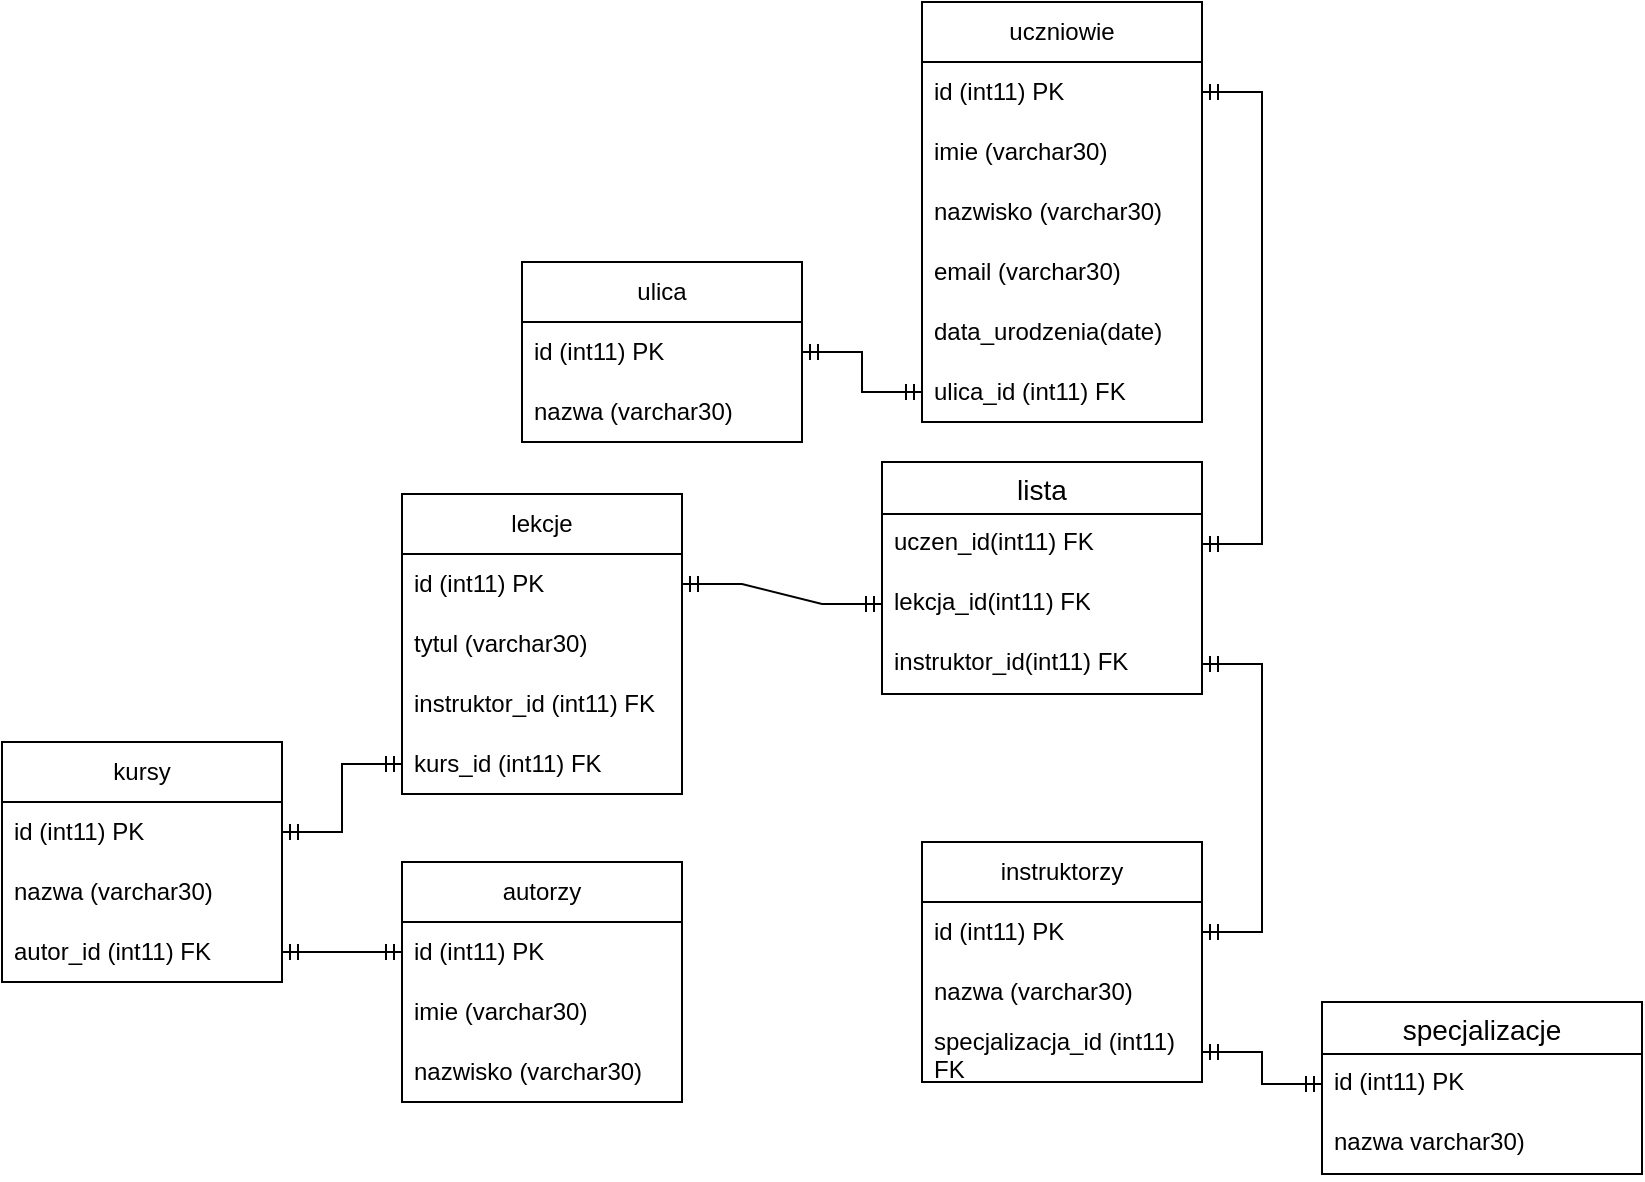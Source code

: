 <mxfile version="26.2.5">
  <diagram name="Strona-1" id="CJgTj9TpjSYEozMqSm-Z">
    <mxGraphModel dx="1428" dy="1954" grid="1" gridSize="10" guides="1" tooltips="1" connect="1" arrows="1" fold="1" page="1" pageScale="1" pageWidth="827" pageHeight="1169" math="0" shadow="0">
      <root>
        <mxCell id="0" />
        <mxCell id="1" parent="0" />
        <mxCell id="BfKB5zFT6RKEj---NSLL-1" value="uczniowie" style="swimlane;fontStyle=0;childLayout=stackLayout;horizontal=1;startSize=30;horizontalStack=0;resizeParent=1;resizeParentMax=0;resizeLast=0;collapsible=1;marginBottom=0;whiteSpace=wrap;html=1;" parent="1" vertex="1">
          <mxGeometry x="470" y="-510" width="140" height="210" as="geometry">
            <mxRectangle x="90" y="150" width="90" height="30" as="alternateBounds" />
          </mxGeometry>
        </mxCell>
        <mxCell id="BfKB5zFT6RKEj---NSLL-2" value="id (int11) PK" style="text;strokeColor=none;fillColor=none;align=left;verticalAlign=middle;spacingLeft=4;spacingRight=4;overflow=hidden;points=[[0,0.5],[1,0.5]];portConstraint=eastwest;rotatable=0;whiteSpace=wrap;html=1;" parent="BfKB5zFT6RKEj---NSLL-1" vertex="1">
          <mxGeometry y="30" width="140" height="30" as="geometry" />
        </mxCell>
        <mxCell id="BfKB5zFT6RKEj---NSLL-3" value="imie (varchar30)" style="text;strokeColor=none;fillColor=none;align=left;verticalAlign=middle;spacingLeft=4;spacingRight=4;overflow=hidden;points=[[0,0.5],[1,0.5]];portConstraint=eastwest;rotatable=0;whiteSpace=wrap;html=1;" parent="BfKB5zFT6RKEj---NSLL-1" vertex="1">
          <mxGeometry y="60" width="140" height="30" as="geometry" />
        </mxCell>
        <mxCell id="BfKB5zFT6RKEj---NSLL-4" value="nazwisko (varchar30)" style="text;strokeColor=none;fillColor=none;align=left;verticalAlign=middle;spacingLeft=4;spacingRight=4;overflow=hidden;points=[[0,0.5],[1,0.5]];portConstraint=eastwest;rotatable=0;whiteSpace=wrap;html=1;" parent="BfKB5zFT6RKEj---NSLL-1" vertex="1">
          <mxGeometry y="90" width="140" height="30" as="geometry" />
        </mxCell>
        <mxCell id="BfKB5zFT6RKEj---NSLL-42" value="email (varchar30)" style="text;strokeColor=none;fillColor=none;align=left;verticalAlign=middle;spacingLeft=4;spacingRight=4;overflow=hidden;points=[[0,0.5],[1,0.5]];portConstraint=eastwest;rotatable=0;whiteSpace=wrap;html=1;" parent="BfKB5zFT6RKEj---NSLL-1" vertex="1">
          <mxGeometry y="120" width="140" height="30" as="geometry" />
        </mxCell>
        <mxCell id="BfKB5zFT6RKEj---NSLL-43" value="data_urodzenia(date)" style="text;strokeColor=none;fillColor=none;align=left;verticalAlign=middle;spacingLeft=4;spacingRight=4;overflow=hidden;points=[[0,0.5],[1,0.5]];portConstraint=eastwest;rotatable=0;whiteSpace=wrap;html=1;" parent="BfKB5zFT6RKEj---NSLL-1" vertex="1">
          <mxGeometry y="150" width="140" height="30" as="geometry" />
        </mxCell>
        <mxCell id="BfKB5zFT6RKEj---NSLL-61" value="ulica_id (int11) FK" style="text;strokeColor=none;fillColor=none;align=left;verticalAlign=middle;spacingLeft=4;spacingRight=4;overflow=hidden;points=[[0,0.5],[1,0.5]];portConstraint=eastwest;rotatable=0;whiteSpace=wrap;html=1;" parent="BfKB5zFT6RKEj---NSLL-1" vertex="1">
          <mxGeometry y="180" width="140" height="30" as="geometry" />
        </mxCell>
        <mxCell id="BfKB5zFT6RKEj---NSLL-45" value="instruktorzy" style="swimlane;fontStyle=0;childLayout=stackLayout;horizontal=1;startSize=30;horizontalStack=0;resizeParent=1;resizeParentMax=0;resizeLast=0;collapsible=1;marginBottom=0;whiteSpace=wrap;html=1;" parent="1" vertex="1">
          <mxGeometry x="470" y="-90" width="140" height="120" as="geometry" />
        </mxCell>
        <mxCell id="BfKB5zFT6RKEj---NSLL-46" value="id (int11) PK" style="text;strokeColor=none;fillColor=none;align=left;verticalAlign=middle;spacingLeft=4;spacingRight=4;overflow=hidden;points=[[0,0.5],[1,0.5]];portConstraint=eastwest;rotatable=0;whiteSpace=wrap;html=1;" parent="BfKB5zFT6RKEj---NSLL-45" vertex="1">
          <mxGeometry y="30" width="140" height="30" as="geometry" />
        </mxCell>
        <mxCell id="BfKB5zFT6RKEj---NSLL-47" value="nazwa (varchar30)" style="text;strokeColor=none;fillColor=none;align=left;verticalAlign=middle;spacingLeft=4;spacingRight=4;overflow=hidden;points=[[0,0.5],[1,0.5]];portConstraint=eastwest;rotatable=0;whiteSpace=wrap;html=1;" parent="BfKB5zFT6RKEj---NSLL-45" vertex="1">
          <mxGeometry y="60" width="140" height="30" as="geometry" />
        </mxCell>
        <mxCell id="BfKB5zFT6RKEj---NSLL-48" value="specjalizacja_id (int11) FK" style="text;strokeColor=none;fillColor=none;align=left;verticalAlign=middle;spacingLeft=4;spacingRight=4;overflow=hidden;points=[[0,0.5],[1,0.5]];portConstraint=eastwest;rotatable=0;whiteSpace=wrap;html=1;" parent="BfKB5zFT6RKEj---NSLL-45" vertex="1">
          <mxGeometry y="90" width="140" height="30" as="geometry" />
        </mxCell>
        <mxCell id="BfKB5zFT6RKEj---NSLL-49" value="kursy" style="swimlane;fontStyle=0;childLayout=stackLayout;horizontal=1;startSize=30;horizontalStack=0;resizeParent=1;resizeParentMax=0;resizeLast=0;collapsible=1;marginBottom=0;whiteSpace=wrap;html=1;" parent="1" vertex="1">
          <mxGeometry x="10" y="-140" width="140" height="120" as="geometry" />
        </mxCell>
        <mxCell id="BfKB5zFT6RKEj---NSLL-50" value="id (int11) PK" style="text;strokeColor=none;fillColor=none;align=left;verticalAlign=middle;spacingLeft=4;spacingRight=4;overflow=hidden;points=[[0,0.5],[1,0.5]];portConstraint=eastwest;rotatable=0;whiteSpace=wrap;html=1;" parent="BfKB5zFT6RKEj---NSLL-49" vertex="1">
          <mxGeometry y="30" width="140" height="30" as="geometry" />
        </mxCell>
        <mxCell id="BfKB5zFT6RKEj---NSLL-51" value="nazwa (varchar30)" style="text;strokeColor=none;fillColor=none;align=left;verticalAlign=middle;spacingLeft=4;spacingRight=4;overflow=hidden;points=[[0,0.5],[1,0.5]];portConstraint=eastwest;rotatable=0;whiteSpace=wrap;html=1;" parent="BfKB5zFT6RKEj---NSLL-49" vertex="1">
          <mxGeometry y="60" width="140" height="30" as="geometry" />
        </mxCell>
        <mxCell id="BfKB5zFT6RKEj---NSLL-52" value="autor_id (int11) FK" style="text;strokeColor=none;fillColor=none;align=left;verticalAlign=middle;spacingLeft=4;spacingRight=4;overflow=hidden;points=[[0,0.5],[1,0.5]];portConstraint=eastwest;rotatable=0;whiteSpace=wrap;html=1;" parent="BfKB5zFT6RKEj---NSLL-49" vertex="1">
          <mxGeometry y="90" width="140" height="30" as="geometry" />
        </mxCell>
        <mxCell id="BfKB5zFT6RKEj---NSLL-57" value="autorzy" style="swimlane;fontStyle=0;childLayout=stackLayout;horizontal=1;startSize=30;horizontalStack=0;resizeParent=1;resizeParentMax=0;resizeLast=0;collapsible=1;marginBottom=0;whiteSpace=wrap;html=1;" parent="1" vertex="1">
          <mxGeometry x="210" y="-80" width="140" height="120" as="geometry" />
        </mxCell>
        <mxCell id="BfKB5zFT6RKEj---NSLL-58" value="id (int11) PK" style="text;strokeColor=none;fillColor=none;align=left;verticalAlign=middle;spacingLeft=4;spacingRight=4;overflow=hidden;points=[[0,0.5],[1,0.5]];portConstraint=eastwest;rotatable=0;whiteSpace=wrap;html=1;" parent="BfKB5zFT6RKEj---NSLL-57" vertex="1">
          <mxGeometry y="30" width="140" height="30" as="geometry" />
        </mxCell>
        <mxCell id="BfKB5zFT6RKEj---NSLL-59" value="imie (varchar30)" style="text;strokeColor=none;fillColor=none;align=left;verticalAlign=middle;spacingLeft=4;spacingRight=4;overflow=hidden;points=[[0,0.5],[1,0.5]];portConstraint=eastwest;rotatable=0;whiteSpace=wrap;html=1;" parent="BfKB5zFT6RKEj---NSLL-57" vertex="1">
          <mxGeometry y="60" width="140" height="30" as="geometry" />
        </mxCell>
        <mxCell id="BfKB5zFT6RKEj---NSLL-66" value="nazwisko (varchar30)" style="text;strokeColor=none;fillColor=none;align=left;verticalAlign=middle;spacingLeft=4;spacingRight=4;overflow=hidden;points=[[0,0.5],[1,0.5]];portConstraint=eastwest;rotatable=0;whiteSpace=wrap;html=1;" parent="BfKB5zFT6RKEj---NSLL-57" vertex="1">
          <mxGeometry y="90" width="140" height="30" as="geometry" />
        </mxCell>
        <mxCell id="BfKB5zFT6RKEj---NSLL-62" value="ulica" style="swimlane;fontStyle=0;childLayout=stackLayout;horizontal=1;startSize=30;horizontalStack=0;resizeParent=1;resizeParentMax=0;resizeLast=0;collapsible=1;marginBottom=0;whiteSpace=wrap;html=1;" parent="1" vertex="1">
          <mxGeometry x="270" y="-380" width="140" height="90" as="geometry" />
        </mxCell>
        <mxCell id="BfKB5zFT6RKEj---NSLL-64" value="id (int11) PK" style="text;strokeColor=none;fillColor=none;align=left;verticalAlign=middle;spacingLeft=4;spacingRight=4;overflow=hidden;points=[[0,0.5],[1,0.5]];portConstraint=eastwest;rotatable=0;whiteSpace=wrap;html=1;" parent="BfKB5zFT6RKEj---NSLL-62" vertex="1">
          <mxGeometry y="30" width="140" height="30" as="geometry" />
        </mxCell>
        <mxCell id="BfKB5zFT6RKEj---NSLL-65" value="nazwa (varchar30)" style="text;strokeColor=none;fillColor=none;align=left;verticalAlign=middle;spacingLeft=4;spacingRight=4;overflow=hidden;points=[[0,0.5],[1,0.5]];portConstraint=eastwest;rotatable=0;whiteSpace=wrap;html=1;" parent="BfKB5zFT6RKEj---NSLL-62" vertex="1">
          <mxGeometry y="60" width="140" height="30" as="geometry" />
        </mxCell>
        <mxCell id="BfKB5zFT6RKEj---NSLL-67" value="lekcje" style="swimlane;fontStyle=0;childLayout=stackLayout;horizontal=1;startSize=30;horizontalStack=0;resizeParent=1;resizeParentMax=0;resizeLast=0;collapsible=1;marginBottom=0;whiteSpace=wrap;html=1;" parent="1" vertex="1">
          <mxGeometry x="210" y="-264" width="140" height="150" as="geometry" />
        </mxCell>
        <mxCell id="BfKB5zFT6RKEj---NSLL-68" value="id (int11) PK" style="text;strokeColor=none;fillColor=none;align=left;verticalAlign=middle;spacingLeft=4;spacingRight=4;overflow=hidden;points=[[0,0.5],[1,0.5]];portConstraint=eastwest;rotatable=0;whiteSpace=wrap;html=1;" parent="BfKB5zFT6RKEj---NSLL-67" vertex="1">
          <mxGeometry y="30" width="140" height="30" as="geometry" />
        </mxCell>
        <mxCell id="BfKB5zFT6RKEj---NSLL-69" value="tytul (varchar30)" style="text;strokeColor=none;fillColor=none;align=left;verticalAlign=middle;spacingLeft=4;spacingRight=4;overflow=hidden;points=[[0,0.5],[1,0.5]];portConstraint=eastwest;rotatable=0;whiteSpace=wrap;html=1;" parent="BfKB5zFT6RKEj---NSLL-67" vertex="1">
          <mxGeometry y="60" width="140" height="30" as="geometry" />
        </mxCell>
        <mxCell id="BfKB5zFT6RKEj---NSLL-70" value="instruktor_id (int11) FK" style="text;strokeColor=none;fillColor=none;align=left;verticalAlign=middle;spacingLeft=4;spacingRight=4;overflow=hidden;points=[[0,0.5],[1,0.5]];portConstraint=eastwest;rotatable=0;whiteSpace=wrap;html=1;" parent="BfKB5zFT6RKEj---NSLL-67" vertex="1">
          <mxGeometry y="90" width="140" height="30" as="geometry" />
        </mxCell>
        <mxCell id="BfKB5zFT6RKEj---NSLL-72" value="kurs_id (int11) FK" style="text;strokeColor=none;fillColor=none;align=left;verticalAlign=middle;spacingLeft=4;spacingRight=4;overflow=hidden;points=[[0,0.5],[1,0.5]];portConstraint=eastwest;rotatable=0;whiteSpace=wrap;html=1;" parent="BfKB5zFT6RKEj---NSLL-67" vertex="1">
          <mxGeometry y="120" width="140" height="30" as="geometry" />
        </mxCell>
        <mxCell id="BfKB5zFT6RKEj---NSLL-73" value="specjalizacje" style="swimlane;fontStyle=0;childLayout=stackLayout;horizontal=1;startSize=26;horizontalStack=0;resizeParent=1;resizeParentMax=0;resizeLast=0;collapsible=1;marginBottom=0;align=center;fontSize=14;" parent="1" vertex="1">
          <mxGeometry x="670" y="-10" width="160" height="86" as="geometry" />
        </mxCell>
        <mxCell id="BfKB5zFT6RKEj---NSLL-74" value="id (int11) PK" style="text;strokeColor=none;fillColor=none;spacingLeft=4;spacingRight=4;overflow=hidden;rotatable=0;points=[[0,0.5],[1,0.5]];portConstraint=eastwest;fontSize=12;whiteSpace=wrap;html=1;" parent="BfKB5zFT6RKEj---NSLL-73" vertex="1">
          <mxGeometry y="26" width="160" height="30" as="geometry" />
        </mxCell>
        <mxCell id="BfKB5zFT6RKEj---NSLL-75" value="nazwa varchar30)" style="text;strokeColor=none;fillColor=none;spacingLeft=4;spacingRight=4;overflow=hidden;rotatable=0;points=[[0,0.5],[1,0.5]];portConstraint=eastwest;fontSize=12;whiteSpace=wrap;html=1;" parent="BfKB5zFT6RKEj---NSLL-73" vertex="1">
          <mxGeometry y="56" width="160" height="30" as="geometry" />
        </mxCell>
        <mxCell id="BfKB5zFT6RKEj---NSLL-77" value="" style="edgeStyle=entityRelationEdgeStyle;fontSize=12;html=1;endArrow=ERmandOne;startArrow=ERmandOne;rounded=0;exitX=1;exitY=0.5;exitDx=0;exitDy=0;entryX=0;entryY=0.5;entryDx=0;entryDy=0;" parent="1" source="BfKB5zFT6RKEj---NSLL-52" target="BfKB5zFT6RKEj---NSLL-58" edge="1">
          <mxGeometry width="100" height="100" relative="1" as="geometry">
            <mxPoint x="240" y="120" as="sourcePoint" />
            <mxPoint x="340" y="20" as="targetPoint" />
          </mxGeometry>
        </mxCell>
        <mxCell id="BfKB5zFT6RKEj---NSLL-78" value="" style="edgeStyle=entityRelationEdgeStyle;fontSize=12;html=1;endArrow=ERmandOne;startArrow=ERmandOne;rounded=0;entryX=0;entryY=0.5;entryDx=0;entryDy=0;exitX=1;exitY=0.5;exitDx=0;exitDy=0;" parent="1" source="BfKB5zFT6RKEj---NSLL-50" target="BfKB5zFT6RKEj---NSLL-72" edge="1">
          <mxGeometry width="100" height="100" relative="1" as="geometry">
            <mxPoint x="240" y="50" as="sourcePoint" />
            <mxPoint x="300" y="-130" as="targetPoint" />
          </mxGeometry>
        </mxCell>
        <mxCell id="BfKB5zFT6RKEj---NSLL-81" value="" style="edgeStyle=entityRelationEdgeStyle;fontSize=12;html=1;endArrow=ERmandOne;startArrow=ERmandOne;rounded=0;entryX=0;entryY=0.5;entryDx=0;entryDy=0;exitX=1;exitY=0.5;exitDx=0;exitDy=0;" parent="1" source="BfKB5zFT6RKEj---NSLL-64" target="BfKB5zFT6RKEj---NSLL-61" edge="1">
          <mxGeometry width="100" height="100" relative="1" as="geometry">
            <mxPoint x="430" y="-370" as="sourcePoint" />
            <mxPoint x="530" y="-470" as="targetPoint" />
          </mxGeometry>
        </mxCell>
        <mxCell id="BfKB5zFT6RKEj---NSLL-87" value="" style="edgeStyle=entityRelationEdgeStyle;fontSize=12;html=1;endArrow=ERmandOne;startArrow=ERmandOne;rounded=0;entryX=0;entryY=0.5;entryDx=0;entryDy=0;exitX=1;exitY=0.5;exitDx=0;exitDy=0;" parent="1" source="BfKB5zFT6RKEj---NSLL-48" target="BfKB5zFT6RKEj---NSLL-74" edge="1">
          <mxGeometry width="100" height="100" relative="1" as="geometry">
            <mxPoint x="810" y="27.5" as="sourcePoint" />
            <mxPoint x="930" y="-47.5" as="targetPoint" />
          </mxGeometry>
        </mxCell>
        <mxCell id="1l_7uP_xFttWOJ_BiqYW-7" value="lista" style="swimlane;fontStyle=0;childLayout=stackLayout;horizontal=1;startSize=26;horizontalStack=0;resizeParent=1;resizeParentMax=0;resizeLast=0;collapsible=1;marginBottom=0;align=center;fontSize=14;" vertex="1" parent="1">
          <mxGeometry x="450" y="-280" width="160" height="116" as="geometry" />
        </mxCell>
        <mxCell id="1l_7uP_xFttWOJ_BiqYW-8" value="uczen_id(int11) FK" style="text;strokeColor=none;fillColor=none;spacingLeft=4;spacingRight=4;overflow=hidden;rotatable=0;points=[[0,0.5],[1,0.5]];portConstraint=eastwest;fontSize=12;whiteSpace=wrap;html=1;" vertex="1" parent="1l_7uP_xFttWOJ_BiqYW-7">
          <mxGeometry y="26" width="160" height="30" as="geometry" />
        </mxCell>
        <mxCell id="1l_7uP_xFttWOJ_BiqYW-9" value="lekcja_id(int11) FK" style="text;strokeColor=none;fillColor=none;spacingLeft=4;spacingRight=4;overflow=hidden;rotatable=0;points=[[0,0.5],[1,0.5]];portConstraint=eastwest;fontSize=12;whiteSpace=wrap;html=1;" vertex="1" parent="1l_7uP_xFttWOJ_BiqYW-7">
          <mxGeometry y="56" width="160" height="30" as="geometry" />
        </mxCell>
        <mxCell id="1l_7uP_xFttWOJ_BiqYW-13" value="instruktor_id(int11) FK" style="text;strokeColor=none;fillColor=none;spacingLeft=4;spacingRight=4;overflow=hidden;rotatable=0;points=[[0,0.5],[1,0.5]];portConstraint=eastwest;fontSize=12;whiteSpace=wrap;html=1;" vertex="1" parent="1l_7uP_xFttWOJ_BiqYW-7">
          <mxGeometry y="86" width="160" height="30" as="geometry" />
        </mxCell>
        <mxCell id="1l_7uP_xFttWOJ_BiqYW-11" value="" style="edgeStyle=entityRelationEdgeStyle;fontSize=12;html=1;endArrow=ERmandOne;startArrow=ERmandOne;rounded=0;exitX=1;exitY=0.5;exitDx=0;exitDy=0;entryX=0;entryY=0.5;entryDx=0;entryDy=0;" edge="1" parent="1" source="BfKB5zFT6RKEj---NSLL-68" target="1l_7uP_xFttWOJ_BiqYW-9">
          <mxGeometry width="100" height="100" relative="1" as="geometry">
            <mxPoint x="380" y="-70" as="sourcePoint" />
            <mxPoint x="480" y="-170" as="targetPoint" />
          </mxGeometry>
        </mxCell>
        <mxCell id="1l_7uP_xFttWOJ_BiqYW-14" value="" style="edgeStyle=entityRelationEdgeStyle;fontSize=12;html=1;endArrow=ERmandOne;startArrow=ERmandOne;rounded=0;exitX=1;exitY=0.5;exitDx=0;exitDy=0;entryX=1;entryY=0.5;entryDx=0;entryDy=0;" edge="1" parent="1" source="1l_7uP_xFttWOJ_BiqYW-8" target="BfKB5zFT6RKEj---NSLL-2">
          <mxGeometry width="100" height="100" relative="1" as="geometry">
            <mxPoint x="770" y="-229" as="sourcePoint" />
            <mxPoint x="650" y="-380" as="targetPoint" />
          </mxGeometry>
        </mxCell>
        <mxCell id="1l_7uP_xFttWOJ_BiqYW-15" value="" style="edgeStyle=entityRelationEdgeStyle;fontSize=12;html=1;endArrow=ERmandOne;startArrow=ERmandOne;rounded=0;entryX=1;entryY=0.5;entryDx=0;entryDy=0;exitX=1;exitY=0.5;exitDx=0;exitDy=0;" edge="1" parent="1" source="BfKB5zFT6RKEj---NSLL-46" target="1l_7uP_xFttWOJ_BiqYW-13">
          <mxGeometry width="100" height="100" relative="1" as="geometry">
            <mxPoint x="620" y="-70" as="sourcePoint" />
            <mxPoint x="720" y="-170" as="targetPoint" />
          </mxGeometry>
        </mxCell>
      </root>
    </mxGraphModel>
  </diagram>
</mxfile>
